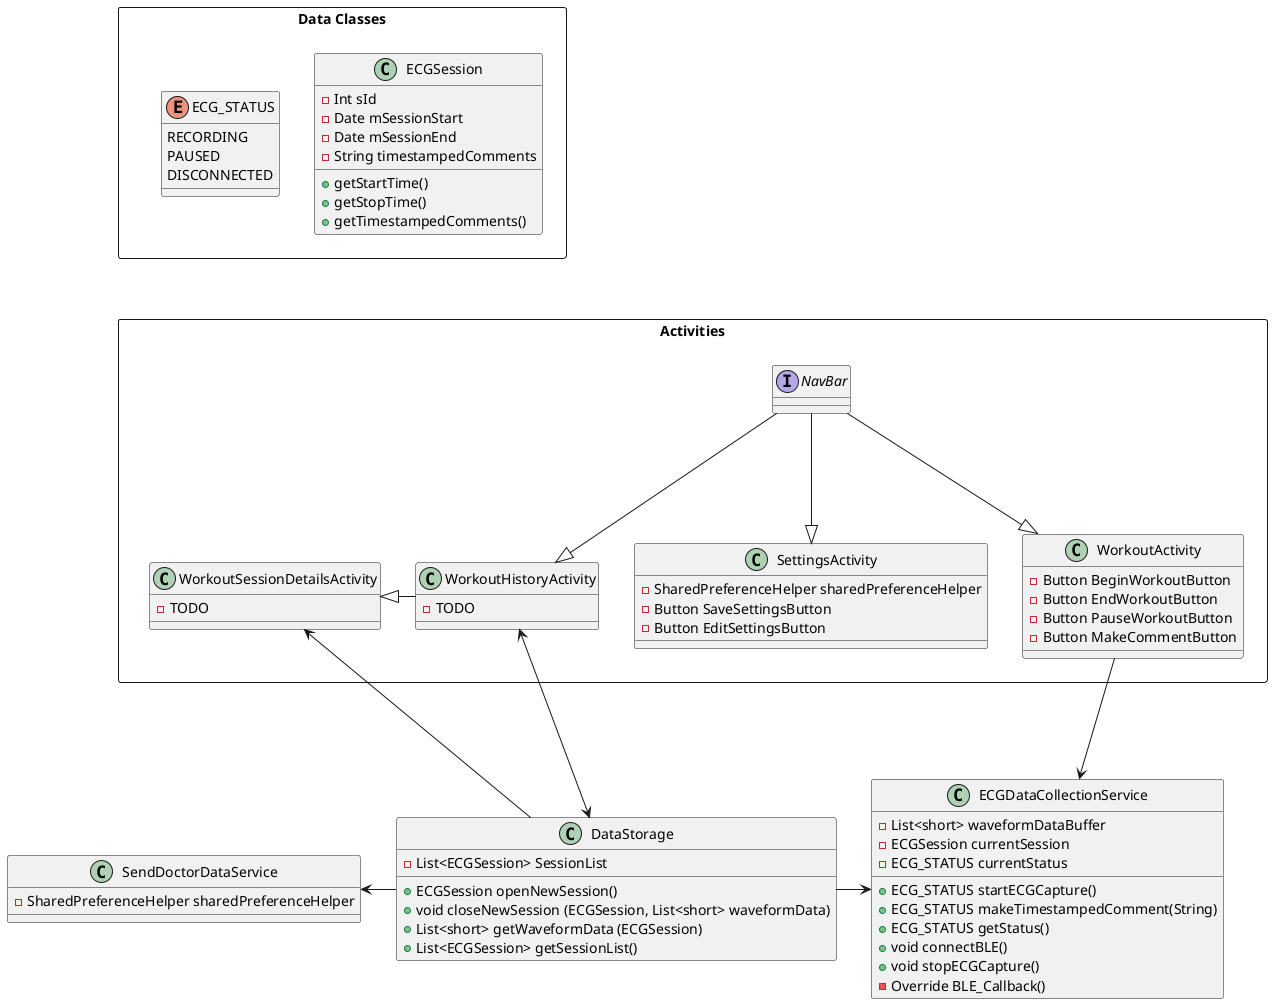 @startuml
package "Activities" <<rectangle>>  {
    class WorkoutActivity{
        -Button BeginWorkoutButton
        -Button EndWorkoutButton
        -Button PauseWorkoutButton
        -Button MakeCommentButton

    }

    class WorkoutHistoryActivity{
        -TODO
    }
    class WorkoutSessionDetailsActivity{
        -TODO
    }
    class SettingsActivity{
        - SharedPreferenceHelper sharedPreferenceHelper
        - Button SaveSettingsButton
        - Button EditSettingsButton

    }
    interface NavBar
}

together {
    class ECGDataCollectionService{
        + ECG_STATUS startECGCapture()
        + ECG_STATUS makeTimestampedComment(String)
        + ECG_STATUS getStatus()
        + void connectBLE()
        + void stopECGCapture()
        - Override BLE_Callback()
        - List<short> waveformDataBuffer
        - ECGSession currentSession
        - ECG_STATUS currentStatus
    }

    class DataStorage{
        + ECGSession openNewSession()
        + void closeNewSession (ECGSession, List<short> waveformData)
        + List<short> getWaveformData (ECGSession)
        + List<ECGSession> getSessionList()

        - List<ECGSession> SessionList
    }



    class SendDoctorDataService{
        - SharedPreferenceHelper sharedPreferenceHelper
    }
}
package "Data Classes" <<rectangle>>{
    class ECGSession{
        - Int sId
        - Date mSessionStart
        - Date mSessionEnd
        - String timestampedComments
        + getStartTime()
        + getStopTime()
        + getTimestampedComments()
    }

    Enum ECG_STATUS {
        RECORDING
        PAUSED
        DISCONNECTED
    }
}
NavBar ---|> WorkoutHistoryActivity
NavBar ---|> WorkoutActivity
NavBar ---|> SettingsActivity
"Data Classes" -[hidden]-- Activities
SettingsActivity -[hidden]-- DataStorage
WorkoutHistoryActivity -|> WorkoutSessionDetailsActivity
WorkoutActivity ---> ECGDataCollectionService
SendDoctorDataService <- DataStorage
DataStorage ->  ECGDataCollectionService
WorkoutHistoryActivity <---> DataStorage
WorkoutSessionDetailsActivity <--- DataStorage

@enduml
